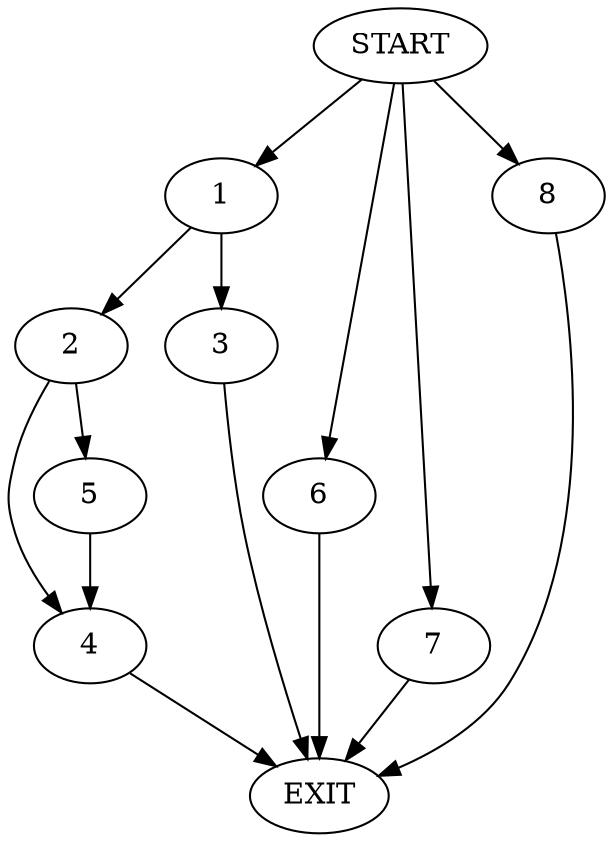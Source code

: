 digraph {
0 [label="START"]
9 [label="EXIT"]
0 -> 1
1 -> 2
1 -> 3
2 -> 4
2 -> 5
3 -> 9
4 -> 9
5 -> 4
0 -> 6
6 -> 9
0 -> 7
7 -> 9
0 -> 8
8 -> 9
}
